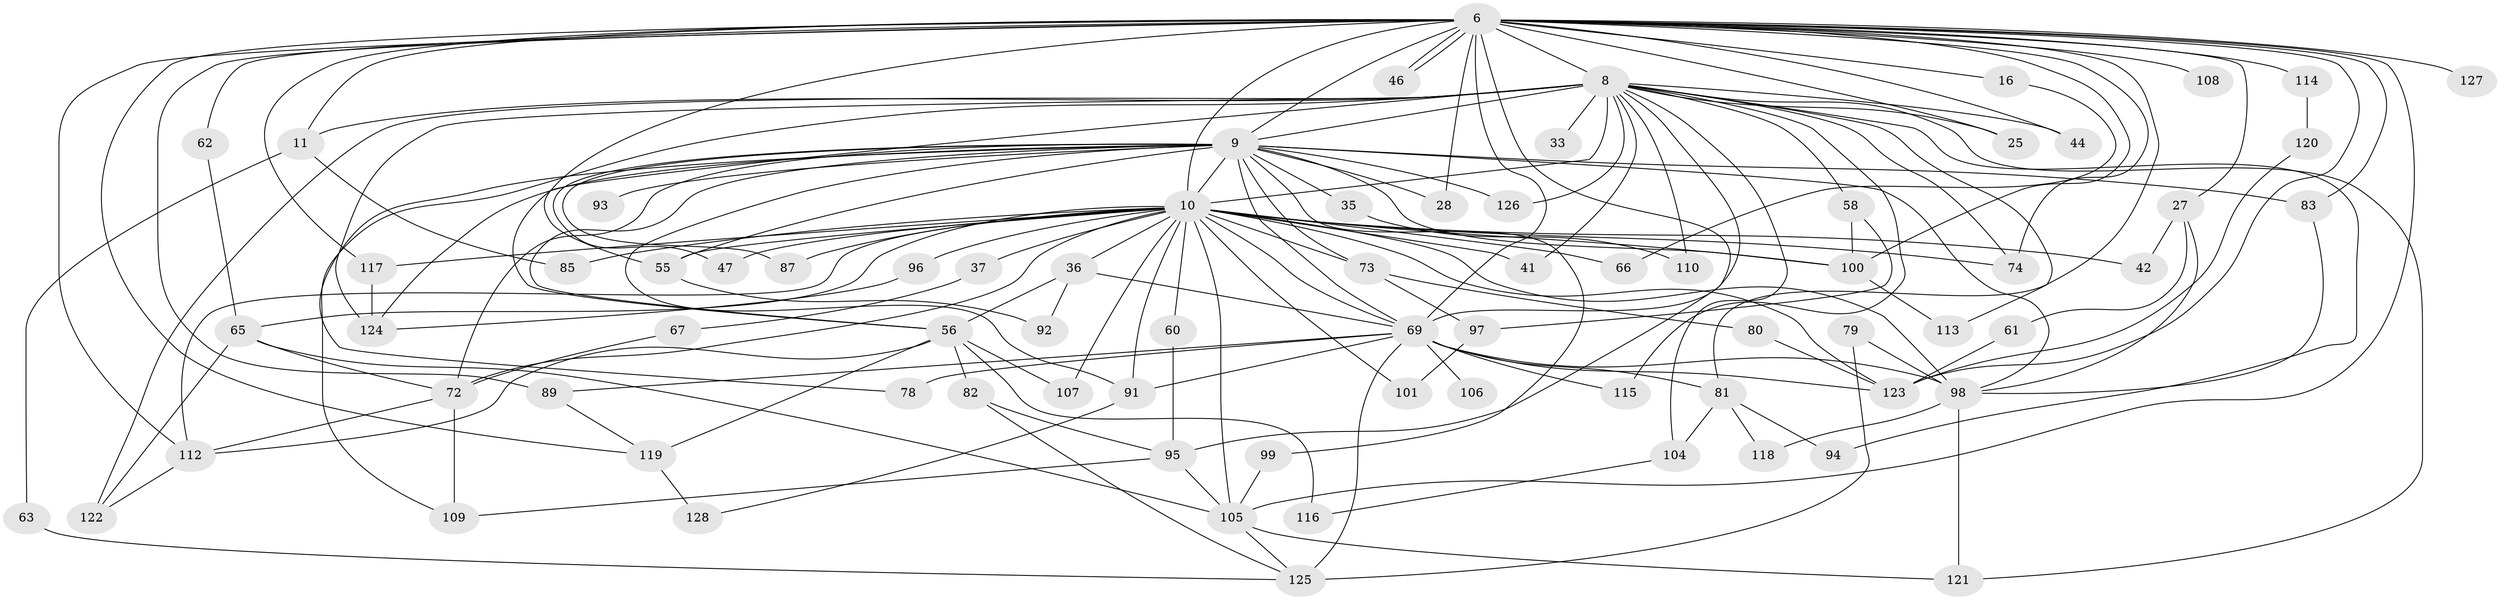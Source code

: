 // original degree distribution, {20: 0.015625, 22: 0.0078125, 26: 0.0078125, 21: 0.0078125, 30: 0.0078125, 14: 0.0078125, 19: 0.0078125, 23: 0.0078125, 27: 0.0078125, 4: 0.0625, 9: 0.0078125, 5: 0.046875, 7: 0.0234375, 3: 0.265625, 8: 0.0078125, 2: 0.4921875, 6: 0.015625}
// Generated by graph-tools (version 1.1) at 2025/49/03/04/25 21:49:14]
// undirected, 76 vertices, 160 edges
graph export_dot {
graph [start="1"]
  node [color=gray90,style=filled];
  6 [super="+2"];
  8 [super="+5"];
  9 [super="+1"];
  10 [super="+3"];
  11;
  16;
  25;
  27;
  28;
  33;
  35;
  36 [super="+22"];
  37;
  41;
  42;
  44;
  46;
  47;
  55 [super="+43"];
  56 [super="+29+45"];
  58;
  60;
  61;
  62;
  63;
  65 [super="+40"];
  66;
  67;
  69 [super="+21+7"];
  72 [super="+34"];
  73 [super="+17"];
  74 [super="+68"];
  78;
  79;
  80;
  81;
  82 [super="+54"];
  83 [super="+31"];
  85;
  87;
  89 [super="+15+51"];
  91 [super="+19"];
  92;
  93;
  94;
  95 [super="+14"];
  96;
  97;
  98 [super="+52+71"];
  99;
  100 [super="+50+84"];
  101;
  104;
  105 [super="+49+90+32"];
  106;
  107;
  108;
  109 [super="+39"];
  110;
  112 [super="+23"];
  113;
  114;
  115 [super="+88"];
  116;
  117 [super="+64+111"];
  118;
  119 [super="+75"];
  120;
  121 [super="+70+103"];
  122 [super="+86"];
  123 [super="+76"];
  124 [super="+102"];
  125 [super="+59"];
  126;
  127;
  128;
  6 -- 8 [weight=4];
  6 -- 9 [weight=4];
  6 -- 10 [weight=4];
  6 -- 11;
  6 -- 25;
  6 -- 27;
  6 -- 28;
  6 -- 46;
  6 -- 46;
  6 -- 55;
  6 -- 62;
  6 -- 81;
  6 -- 95 [weight=3];
  6 -- 108 [weight=2];
  6 -- 112;
  6 -- 114 [weight=2];
  6 -- 127 [weight=2];
  6 -- 74;
  6 -- 16;
  6 -- 89 [weight=3];
  6 -- 44;
  6 -- 105 [weight=2];
  6 -- 69 [weight=5];
  6 -- 83;
  6 -- 117;
  6 -- 100;
  6 -- 119;
  6 -- 123;
  8 -- 9 [weight=4];
  8 -- 10 [weight=4];
  8 -- 11;
  8 -- 33 [weight=2];
  8 -- 41;
  8 -- 58;
  8 -- 94;
  8 -- 122;
  8 -- 126;
  8 -- 25;
  8 -- 104;
  8 -- 44;
  8 -- 110;
  8 -- 113;
  8 -- 56 [weight=2];
  8 -- 124 [weight=3];
  8 -- 115;
  8 -- 69 [weight=4];
  8 -- 109;
  8 -- 74;
  8 -- 121;
  9 -- 10 [weight=4];
  9 -- 28;
  9 -- 35 [weight=2];
  9 -- 47;
  9 -- 69 [weight=5];
  9 -- 72 [weight=4];
  9 -- 78;
  9 -- 83 [weight=2];
  9 -- 87;
  9 -- 93 [weight=2];
  9 -- 99;
  9 -- 126;
  9 -- 73 [weight=2];
  9 -- 124;
  9 -- 91;
  9 -- 56;
  9 -- 98;
  9 -- 55;
  9 -- 100;
  10 -- 36 [weight=2];
  10 -- 37 [weight=2];
  10 -- 65;
  10 -- 87;
  10 -- 101;
  10 -- 105 [weight=3];
  10 -- 123 [weight=2];
  10 -- 66;
  10 -- 85;
  10 -- 96;
  10 -- 41;
  10 -- 42;
  10 -- 107;
  10 -- 47;
  10 -- 60;
  10 -- 73;
  10 -- 91;
  10 -- 72 [weight=2];
  10 -- 69 [weight=4];
  10 -- 98 [weight=3];
  10 -- 55;
  10 -- 112;
  10 -- 117 [weight=2];
  10 -- 100 [weight=3];
  10 -- 74;
  11 -- 63;
  11 -- 85;
  16 -- 66;
  27 -- 42;
  27 -- 61;
  27 -- 98;
  35 -- 110;
  36 -- 92;
  36 -- 56;
  36 -- 69;
  37 -- 67;
  55 -- 92;
  56 -- 107;
  56 -- 116;
  56 -- 82;
  56 -- 112;
  56 -- 119;
  58 -- 97;
  58 -- 100;
  60 -- 95;
  61 -- 123;
  62 -- 65;
  63 -- 125;
  65 -- 72;
  65 -- 105;
  65 -- 122;
  67 -- 72;
  69 -- 78;
  69 -- 81;
  69 -- 89;
  69 -- 91;
  69 -- 106 [weight=2];
  69 -- 115 [weight=2];
  69 -- 125 [weight=2];
  69 -- 98;
  69 -- 123 [weight=3];
  72 -- 109;
  72 -- 112;
  73 -- 80;
  73 -- 97;
  79 -- 125;
  79 -- 98;
  80 -- 123;
  81 -- 94;
  81 -- 104;
  81 -- 118;
  82 -- 125;
  82 -- 95;
  83 -- 98;
  89 -- 119;
  91 -- 128;
  95 -- 109;
  95 -- 105;
  96 -- 124;
  97 -- 101;
  98 -- 118;
  98 -- 121 [weight=2];
  99 -- 105;
  100 -- 113;
  104 -- 116;
  105 -- 125;
  105 -- 121;
  112 -- 122;
  114 -- 120;
  117 -- 124;
  119 -- 128;
  120 -- 123;
}
